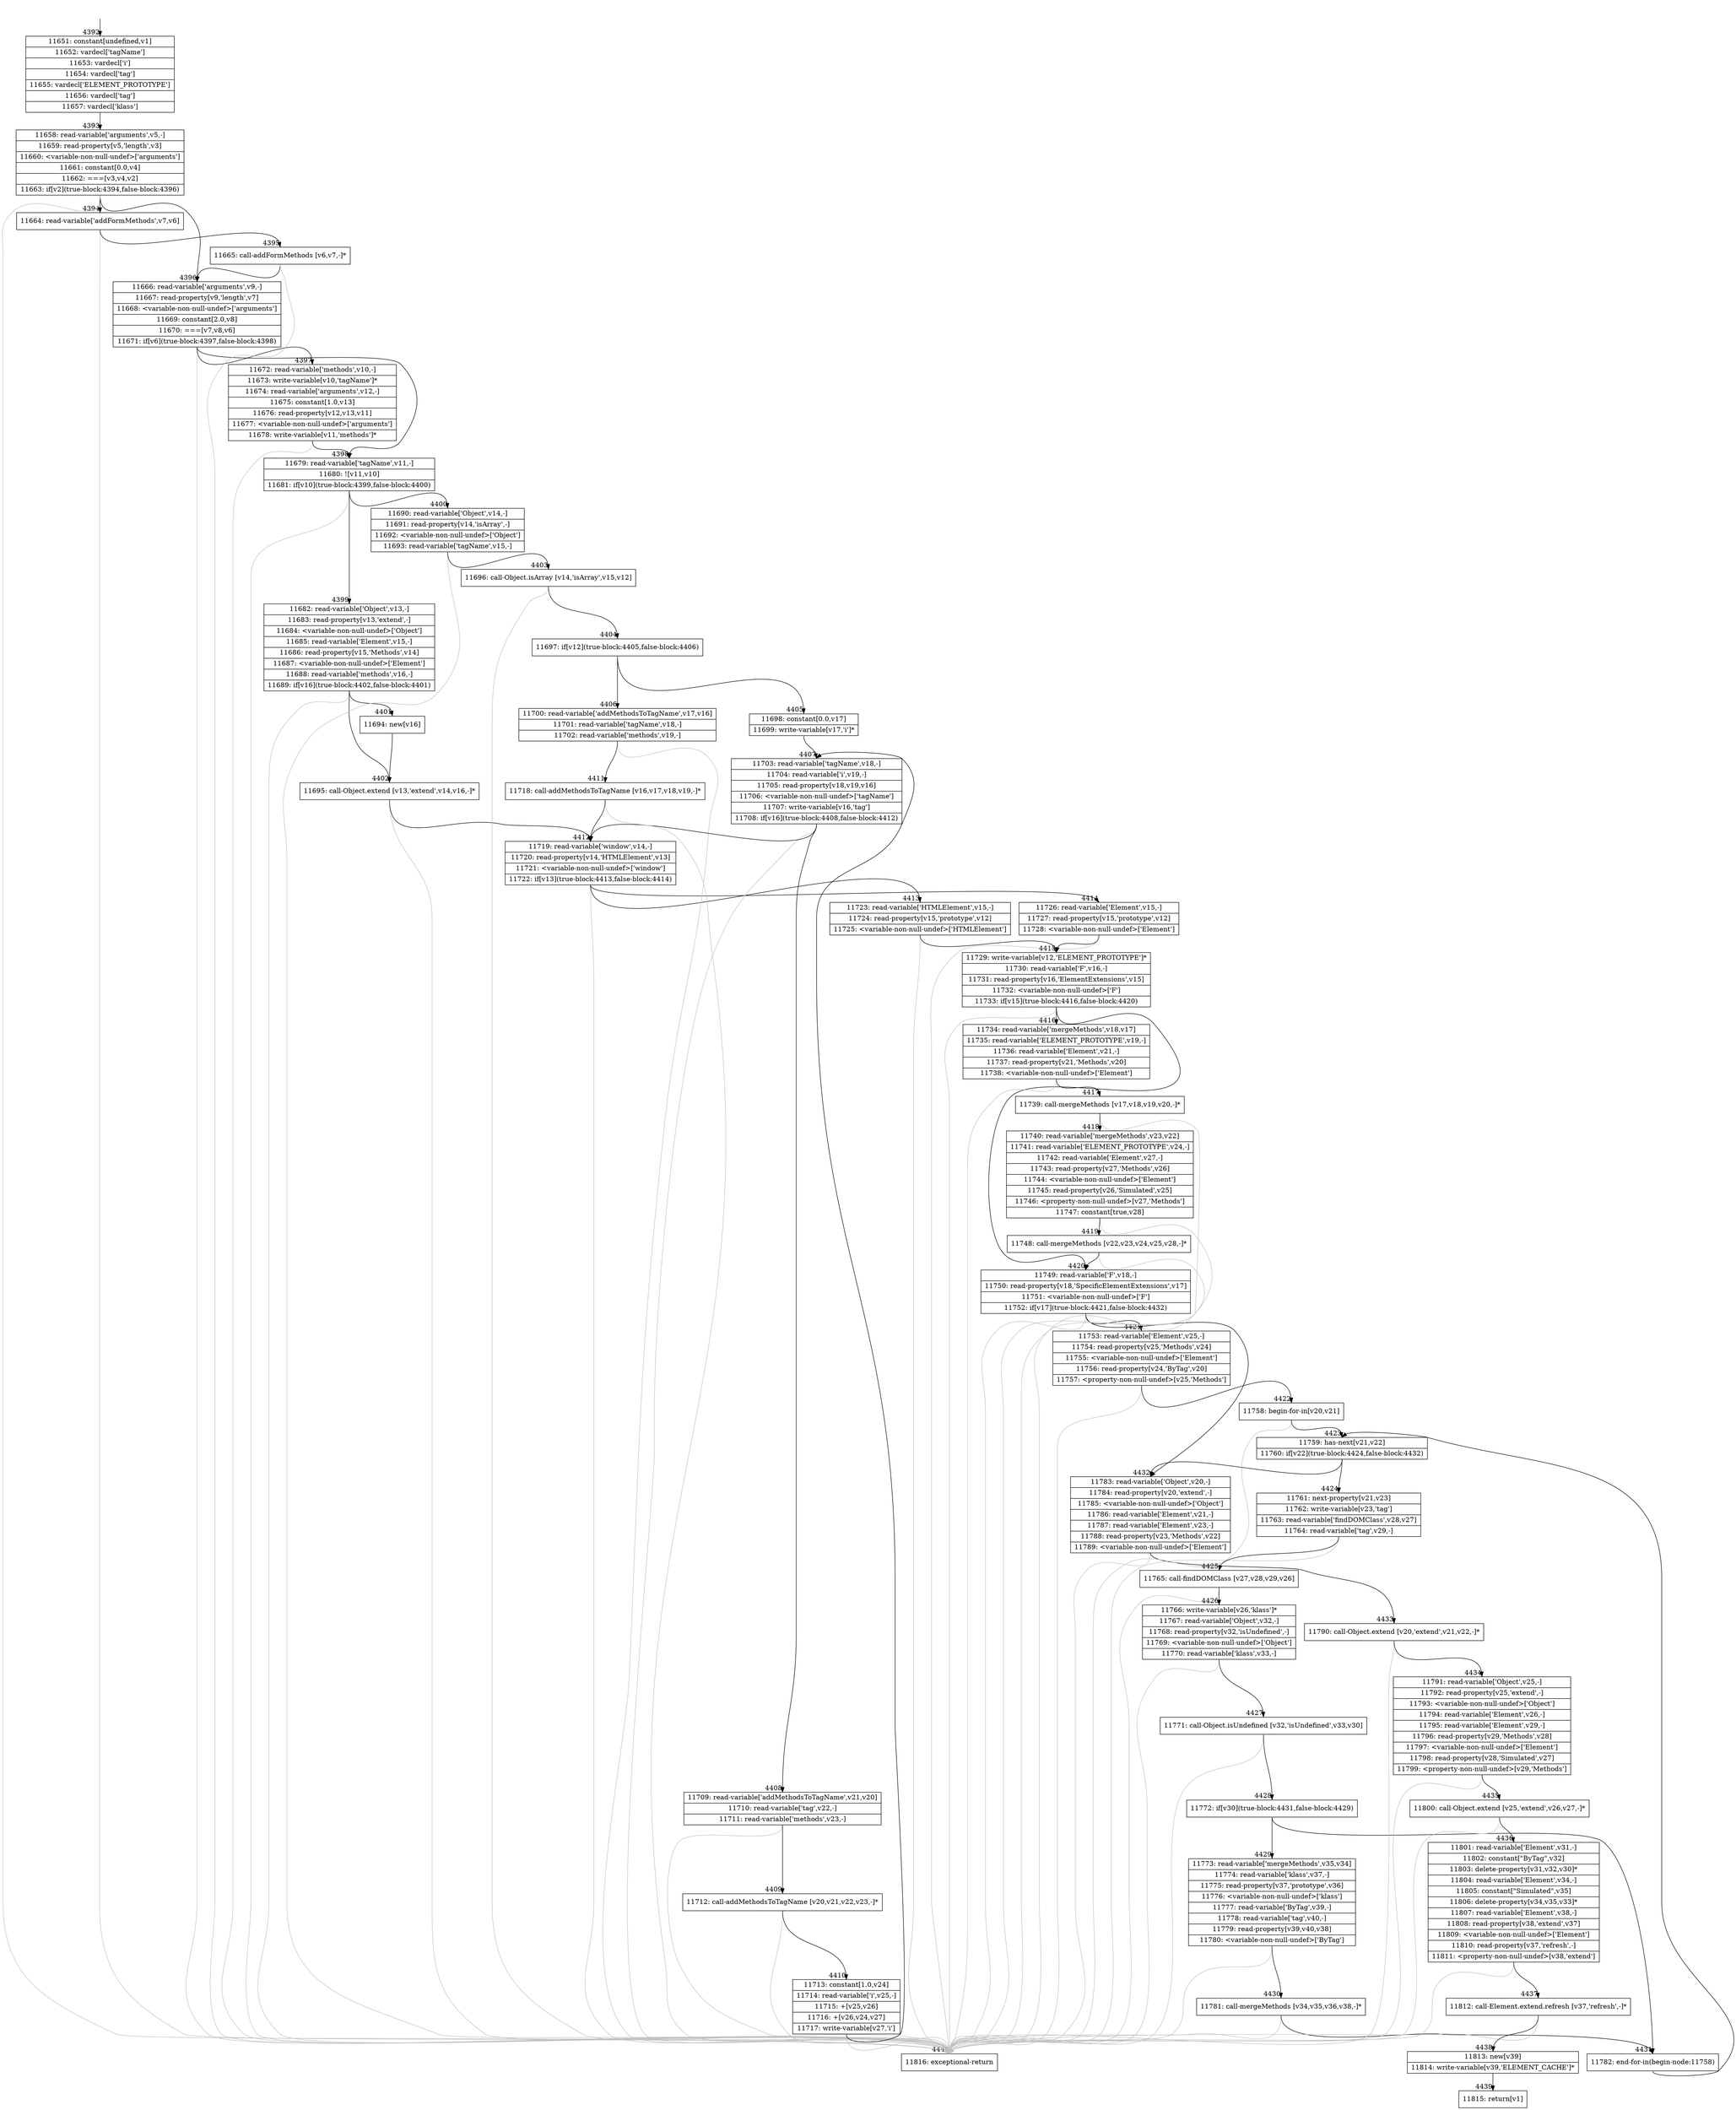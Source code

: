 digraph {
rankdir="TD"
BB_entry365[shape=none,label=""];
BB_entry365 -> BB4392 [tailport=s, headport=n, headlabel="    4392"]
BB4392 [shape=record label="{11651: constant[undefined,v1]|11652: vardecl['tagName']|11653: vardecl['i']|11654: vardecl['tag']|11655: vardecl['ELEMENT_PROTOTYPE']|11656: vardecl['tag']|11657: vardecl['klass']}" ] 
BB4392 -> BB4393 [tailport=s, headport=n, headlabel="      4393"]
BB4393 [shape=record label="{11658: read-variable['arguments',v5,-]|11659: read-property[v5,'length',v3]|11660: \<variable-non-null-undef\>['arguments']|11661: constant[0.0,v4]|11662: ===[v3,v4,v2]|11663: if[v2](true-block:4394,false-block:4396)}" ] 
BB4393 -> BB4394 [tailport=s, headport=n, headlabel="      4394"]
BB4393 -> BB4396 [tailport=s, headport=n, headlabel="      4396"]
BB4393 -> BB4440 [tailport=s, headport=n, color=gray, headlabel="      4440"]
BB4394 [shape=record label="{11664: read-variable['addFormMethods',v7,v6]}" ] 
BB4394 -> BB4395 [tailport=s, headport=n, headlabel="      4395"]
BB4394 -> BB4440 [tailport=s, headport=n, color=gray]
BB4395 [shape=record label="{11665: call-addFormMethods [v6,v7,-]*}" ] 
BB4395 -> BB4396 [tailport=s, headport=n]
BB4395 -> BB4440 [tailport=s, headport=n, color=gray]
BB4396 [shape=record label="{11666: read-variable['arguments',v9,-]|11667: read-property[v9,'length',v7]|11668: \<variable-non-null-undef\>['arguments']|11669: constant[2.0,v8]|11670: ===[v7,v8,v6]|11671: if[v6](true-block:4397,false-block:4398)}" ] 
BB4396 -> BB4397 [tailport=s, headport=n, headlabel="      4397"]
BB4396 -> BB4398 [tailport=s, headport=n, headlabel="      4398"]
BB4396 -> BB4440 [tailport=s, headport=n, color=gray]
BB4397 [shape=record label="{11672: read-variable['methods',v10,-]|11673: write-variable[v10,'tagName']*|11674: read-variable['arguments',v12,-]|11675: constant[1.0,v13]|11676: read-property[v12,v13,v11]|11677: \<variable-non-null-undef\>['arguments']|11678: write-variable[v11,'methods']*}" ] 
BB4397 -> BB4398 [tailport=s, headport=n]
BB4397 -> BB4440 [tailport=s, headport=n, color=gray]
BB4398 [shape=record label="{11679: read-variable['tagName',v11,-]|11680: ![v11,v10]|11681: if[v10](true-block:4399,false-block:4400)}" ] 
BB4398 -> BB4399 [tailport=s, headport=n, headlabel="      4399"]
BB4398 -> BB4400 [tailport=s, headport=n, headlabel="      4400"]
BB4398 -> BB4440 [tailport=s, headport=n, color=gray]
BB4399 [shape=record label="{11682: read-variable['Object',v13,-]|11683: read-property[v13,'extend',-]|11684: \<variable-non-null-undef\>['Object']|11685: read-variable['Element',v15,-]|11686: read-property[v15,'Methods',v14]|11687: \<variable-non-null-undef\>['Element']|11688: read-variable['methods',v16,-]|11689: if[v16](true-block:4402,false-block:4401)}" ] 
BB4399 -> BB4402 [tailport=s, headport=n, headlabel="      4402"]
BB4399 -> BB4401 [tailport=s, headport=n, headlabel="      4401"]
BB4399 -> BB4440 [tailport=s, headport=n, color=gray]
BB4400 [shape=record label="{11690: read-variable['Object',v14,-]|11691: read-property[v14,'isArray',-]|11692: \<variable-non-null-undef\>['Object']|11693: read-variable['tagName',v15,-]}" ] 
BB4400 -> BB4403 [tailport=s, headport=n, headlabel="      4403"]
BB4400 -> BB4440 [tailport=s, headport=n, color=gray]
BB4401 [shape=record label="{11694: new[v16]}" ] 
BB4401 -> BB4402 [tailport=s, headport=n]
BB4402 [shape=record label="{11695: call-Object.extend [v13,'extend',v14,v16,-]*}" ] 
BB4402 -> BB4412 [tailport=s, headport=n, headlabel="      4412"]
BB4402 -> BB4440 [tailport=s, headport=n, color=gray]
BB4403 [shape=record label="{11696: call-Object.isArray [v14,'isArray',v15,v12]}" ] 
BB4403 -> BB4404 [tailport=s, headport=n, headlabel="      4404"]
BB4403 -> BB4440 [tailport=s, headport=n, color=gray]
BB4404 [shape=record label="{11697: if[v12](true-block:4405,false-block:4406)}" ] 
BB4404 -> BB4405 [tailport=s, headport=n, headlabel="      4405"]
BB4404 -> BB4406 [tailport=s, headport=n, headlabel="      4406"]
BB4405 [shape=record label="{11698: constant[0.0,v17]|11699: write-variable[v17,'i']*}" ] 
BB4405 -> BB4407 [tailport=s, headport=n, headlabel="      4407"]
BB4406 [shape=record label="{11700: read-variable['addMethodsToTagName',v17,v16]|11701: read-variable['tagName',v18,-]|11702: read-variable['methods',v19,-]}" ] 
BB4406 -> BB4411 [tailport=s, headport=n, headlabel="      4411"]
BB4406 -> BB4440 [tailport=s, headport=n, color=gray]
BB4407 [shape=record label="{11703: read-variable['tagName',v18,-]|11704: read-variable['i',v19,-]|11705: read-property[v18,v19,v16]|11706: \<variable-non-null-undef\>['tagName']|11707: write-variable[v16,'tag']|11708: if[v16](true-block:4408,false-block:4412)}" ] 
BB4407 -> BB4408 [tailport=s, headport=n, headlabel="      4408"]
BB4407 -> BB4412 [tailport=s, headport=n]
BB4407 -> BB4440 [tailport=s, headport=n, color=gray]
BB4408 [shape=record label="{11709: read-variable['addMethodsToTagName',v21,v20]|11710: read-variable['tag',v22,-]|11711: read-variable['methods',v23,-]}" ] 
BB4408 -> BB4409 [tailport=s, headport=n, headlabel="      4409"]
BB4408 -> BB4440 [tailport=s, headport=n, color=gray]
BB4409 [shape=record label="{11712: call-addMethodsToTagName [v20,v21,v22,v23,-]*}" ] 
BB4409 -> BB4410 [tailport=s, headport=n, headlabel="      4410"]
BB4409 -> BB4440 [tailport=s, headport=n, color=gray]
BB4410 [shape=record label="{11713: constant[1.0,v24]|11714: read-variable['i',v25,-]|11715: +[v25,v26]|11716: +[v26,v24,v27]|11717: write-variable[v27,'i']}" ] 
BB4410 -> BB4407 [tailport=s, headport=n]
BB4410 -> BB4440 [tailport=s, headport=n, color=gray]
BB4411 [shape=record label="{11718: call-addMethodsToTagName [v16,v17,v18,v19,-]*}" ] 
BB4411 -> BB4412 [tailport=s, headport=n]
BB4411 -> BB4440 [tailport=s, headport=n, color=gray]
BB4412 [shape=record label="{11719: read-variable['window',v14,-]|11720: read-property[v14,'HTMLElement',v13]|11721: \<variable-non-null-undef\>['window']|11722: if[v13](true-block:4413,false-block:4414)}" ] 
BB4412 -> BB4413 [tailport=s, headport=n, headlabel="      4413"]
BB4412 -> BB4414 [tailport=s, headport=n, headlabel="      4414"]
BB4412 -> BB4440 [tailport=s, headport=n, color=gray]
BB4413 [shape=record label="{11723: read-variable['HTMLElement',v15,-]|11724: read-property[v15,'prototype',v12]|11725: \<variable-non-null-undef\>['HTMLElement']}" ] 
BB4413 -> BB4415 [tailport=s, headport=n, headlabel="      4415"]
BB4413 -> BB4440 [tailport=s, headport=n, color=gray]
BB4414 [shape=record label="{11726: read-variable['Element',v15,-]|11727: read-property[v15,'prototype',v12]|11728: \<variable-non-null-undef\>['Element']}" ] 
BB4414 -> BB4415 [tailport=s, headport=n]
BB4414 -> BB4440 [tailport=s, headport=n, color=gray]
BB4415 [shape=record label="{11729: write-variable[v12,'ELEMENT_PROTOTYPE']*|11730: read-variable['F',v16,-]|11731: read-property[v16,'ElementExtensions',v15]|11732: \<variable-non-null-undef\>['F']|11733: if[v15](true-block:4416,false-block:4420)}" ] 
BB4415 -> BB4416 [tailport=s, headport=n, headlabel="      4416"]
BB4415 -> BB4420 [tailport=s, headport=n, headlabel="      4420"]
BB4415 -> BB4440 [tailport=s, headport=n, color=gray]
BB4416 [shape=record label="{11734: read-variable['mergeMethods',v18,v17]|11735: read-variable['ELEMENT_PROTOTYPE',v19,-]|11736: read-variable['Element',v21,-]|11737: read-property[v21,'Methods',v20]|11738: \<variable-non-null-undef\>['Element']}" ] 
BB4416 -> BB4417 [tailport=s, headport=n, headlabel="      4417"]
BB4416 -> BB4440 [tailport=s, headport=n, color=gray]
BB4417 [shape=record label="{11739: call-mergeMethods [v17,v18,v19,v20,-]*}" ] 
BB4417 -> BB4418 [tailport=s, headport=n, headlabel="      4418"]
BB4417 -> BB4440 [tailport=s, headport=n, color=gray]
BB4418 [shape=record label="{11740: read-variable['mergeMethods',v23,v22]|11741: read-variable['ELEMENT_PROTOTYPE',v24,-]|11742: read-variable['Element',v27,-]|11743: read-property[v27,'Methods',v26]|11744: \<variable-non-null-undef\>['Element']|11745: read-property[v26,'Simulated',v25]|11746: \<property-non-null-undef\>[v27,'Methods']|11747: constant[true,v28]}" ] 
BB4418 -> BB4419 [tailport=s, headport=n, headlabel="      4419"]
BB4418 -> BB4440 [tailport=s, headport=n, color=gray]
BB4419 [shape=record label="{11748: call-mergeMethods [v22,v23,v24,v25,v28,-]*}" ] 
BB4419 -> BB4420 [tailport=s, headport=n]
BB4419 -> BB4440 [tailport=s, headport=n, color=gray]
BB4420 [shape=record label="{11749: read-variable['F',v18,-]|11750: read-property[v18,'SpecificElementExtensions',v17]|11751: \<variable-non-null-undef\>['F']|11752: if[v17](true-block:4421,false-block:4432)}" ] 
BB4420 -> BB4421 [tailport=s, headport=n, headlabel="      4421"]
BB4420 -> BB4432 [tailport=s, headport=n, headlabel="      4432"]
BB4420 -> BB4440 [tailport=s, headport=n, color=gray]
BB4421 [shape=record label="{11753: read-variable['Element',v25,-]|11754: read-property[v25,'Methods',v24]|11755: \<variable-non-null-undef\>['Element']|11756: read-property[v24,'ByTag',v20]|11757: \<property-non-null-undef\>[v25,'Methods']}" ] 
BB4421 -> BB4422 [tailport=s, headport=n, headlabel="      4422"]
BB4421 -> BB4440 [tailport=s, headport=n, color=gray]
BB4422 [shape=record label="{11758: begin-for-in[v20,v21]}" ] 
BB4422 -> BB4423 [tailport=s, headport=n, headlabel="      4423"]
BB4422 -> BB4440 [tailport=s, headport=n, color=gray]
BB4423 [shape=record label="{11759: has-next[v21,v22]|11760: if[v22](true-block:4424,false-block:4432)}" ] 
BB4423 -> BB4424 [tailport=s, headport=n, headlabel="      4424"]
BB4423 -> BB4432 [tailport=s, headport=n]
BB4424 [shape=record label="{11761: next-property[v21,v23]|11762: write-variable[v23,'tag']|11763: read-variable['findDOMClass',v28,v27]|11764: read-variable['tag',v29,-]}" ] 
BB4424 -> BB4425 [tailport=s, headport=n, headlabel="      4425"]
BB4424 -> BB4440 [tailport=s, headport=n, color=gray]
BB4425 [shape=record label="{11765: call-findDOMClass [v27,v28,v29,v26]}" ] 
BB4425 -> BB4426 [tailport=s, headport=n, headlabel="      4426"]
BB4425 -> BB4440 [tailport=s, headport=n, color=gray]
BB4426 [shape=record label="{11766: write-variable[v26,'klass']*|11767: read-variable['Object',v32,-]|11768: read-property[v32,'isUndefined',-]|11769: \<variable-non-null-undef\>['Object']|11770: read-variable['klass',v33,-]}" ] 
BB4426 -> BB4427 [tailport=s, headport=n, headlabel="      4427"]
BB4426 -> BB4440 [tailport=s, headport=n, color=gray]
BB4427 [shape=record label="{11771: call-Object.isUndefined [v32,'isUndefined',v33,v30]}" ] 
BB4427 -> BB4428 [tailport=s, headport=n, headlabel="      4428"]
BB4427 -> BB4440 [tailport=s, headport=n, color=gray]
BB4428 [shape=record label="{11772: if[v30](true-block:4431,false-block:4429)}" ] 
BB4428 -> BB4431 [tailport=s, headport=n, headlabel="      4431"]
BB4428 -> BB4429 [tailport=s, headport=n, headlabel="      4429"]
BB4429 [shape=record label="{11773: read-variable['mergeMethods',v35,v34]|11774: read-variable['klass',v37,-]|11775: read-property[v37,'prototype',v36]|11776: \<variable-non-null-undef\>['klass']|11777: read-variable['ByTag',v39,-]|11778: read-variable['tag',v40,-]|11779: read-property[v39,v40,v38]|11780: \<variable-non-null-undef\>['ByTag']}" ] 
BB4429 -> BB4430 [tailport=s, headport=n, headlabel="      4430"]
BB4429 -> BB4440 [tailport=s, headport=n, color=gray]
BB4430 [shape=record label="{11781: call-mergeMethods [v34,v35,v36,v38,-]*}" ] 
BB4430 -> BB4431 [tailport=s, headport=n]
BB4430 -> BB4440 [tailport=s, headport=n, color=gray]
BB4431 [shape=record label="{11782: end-for-in(begin-node:11758)}" ] 
BB4431 -> BB4423 [tailport=s, headport=n]
BB4432 [shape=record label="{11783: read-variable['Object',v20,-]|11784: read-property[v20,'extend',-]|11785: \<variable-non-null-undef\>['Object']|11786: read-variable['Element',v21,-]|11787: read-variable['Element',v23,-]|11788: read-property[v23,'Methods',v22]|11789: \<variable-non-null-undef\>['Element']}" ] 
BB4432 -> BB4433 [tailport=s, headport=n, headlabel="      4433"]
BB4432 -> BB4440 [tailport=s, headport=n, color=gray]
BB4433 [shape=record label="{11790: call-Object.extend [v20,'extend',v21,v22,-]*}" ] 
BB4433 -> BB4434 [tailport=s, headport=n, headlabel="      4434"]
BB4433 -> BB4440 [tailport=s, headport=n, color=gray]
BB4434 [shape=record label="{11791: read-variable['Object',v25,-]|11792: read-property[v25,'extend',-]|11793: \<variable-non-null-undef\>['Object']|11794: read-variable['Element',v26,-]|11795: read-variable['Element',v29,-]|11796: read-property[v29,'Methods',v28]|11797: \<variable-non-null-undef\>['Element']|11798: read-property[v28,'Simulated',v27]|11799: \<property-non-null-undef\>[v29,'Methods']}" ] 
BB4434 -> BB4435 [tailport=s, headport=n, headlabel="      4435"]
BB4434 -> BB4440 [tailport=s, headport=n, color=gray]
BB4435 [shape=record label="{11800: call-Object.extend [v25,'extend',v26,v27,-]*}" ] 
BB4435 -> BB4436 [tailport=s, headport=n, headlabel="      4436"]
BB4435 -> BB4440 [tailport=s, headport=n, color=gray]
BB4436 [shape=record label="{11801: read-variable['Element',v31,-]|11802: constant[\"ByTag\",v32]|11803: delete-property[v31,v32,v30]*|11804: read-variable['Element',v34,-]|11805: constant[\"Simulated\",v35]|11806: delete-property[v34,v35,v33]*|11807: read-variable['Element',v38,-]|11808: read-property[v38,'extend',v37]|11809: \<variable-non-null-undef\>['Element']|11810: read-property[v37,'refresh',-]|11811: \<property-non-null-undef\>[v38,'extend']}" ] 
BB4436 -> BB4437 [tailport=s, headport=n, headlabel="      4437"]
BB4436 -> BB4440 [tailport=s, headport=n, color=gray]
BB4437 [shape=record label="{11812: call-Element.extend.refresh [v37,'refresh',-]*}" ] 
BB4437 -> BB4438 [tailport=s, headport=n, headlabel="      4438"]
BB4437 -> BB4440 [tailport=s, headport=n, color=gray]
BB4438 [shape=record label="{11813: new[v39]|11814: write-variable[v39,'ELEMENT_CACHE']*}" ] 
BB4438 -> BB4439 [tailport=s, headport=n, headlabel="      4439"]
BB4439 [shape=record label="{11815: return[v1]}" ] 
BB4440 [shape=record label="{11816: exceptional-return}" ] 
//#$~ 3439
}
